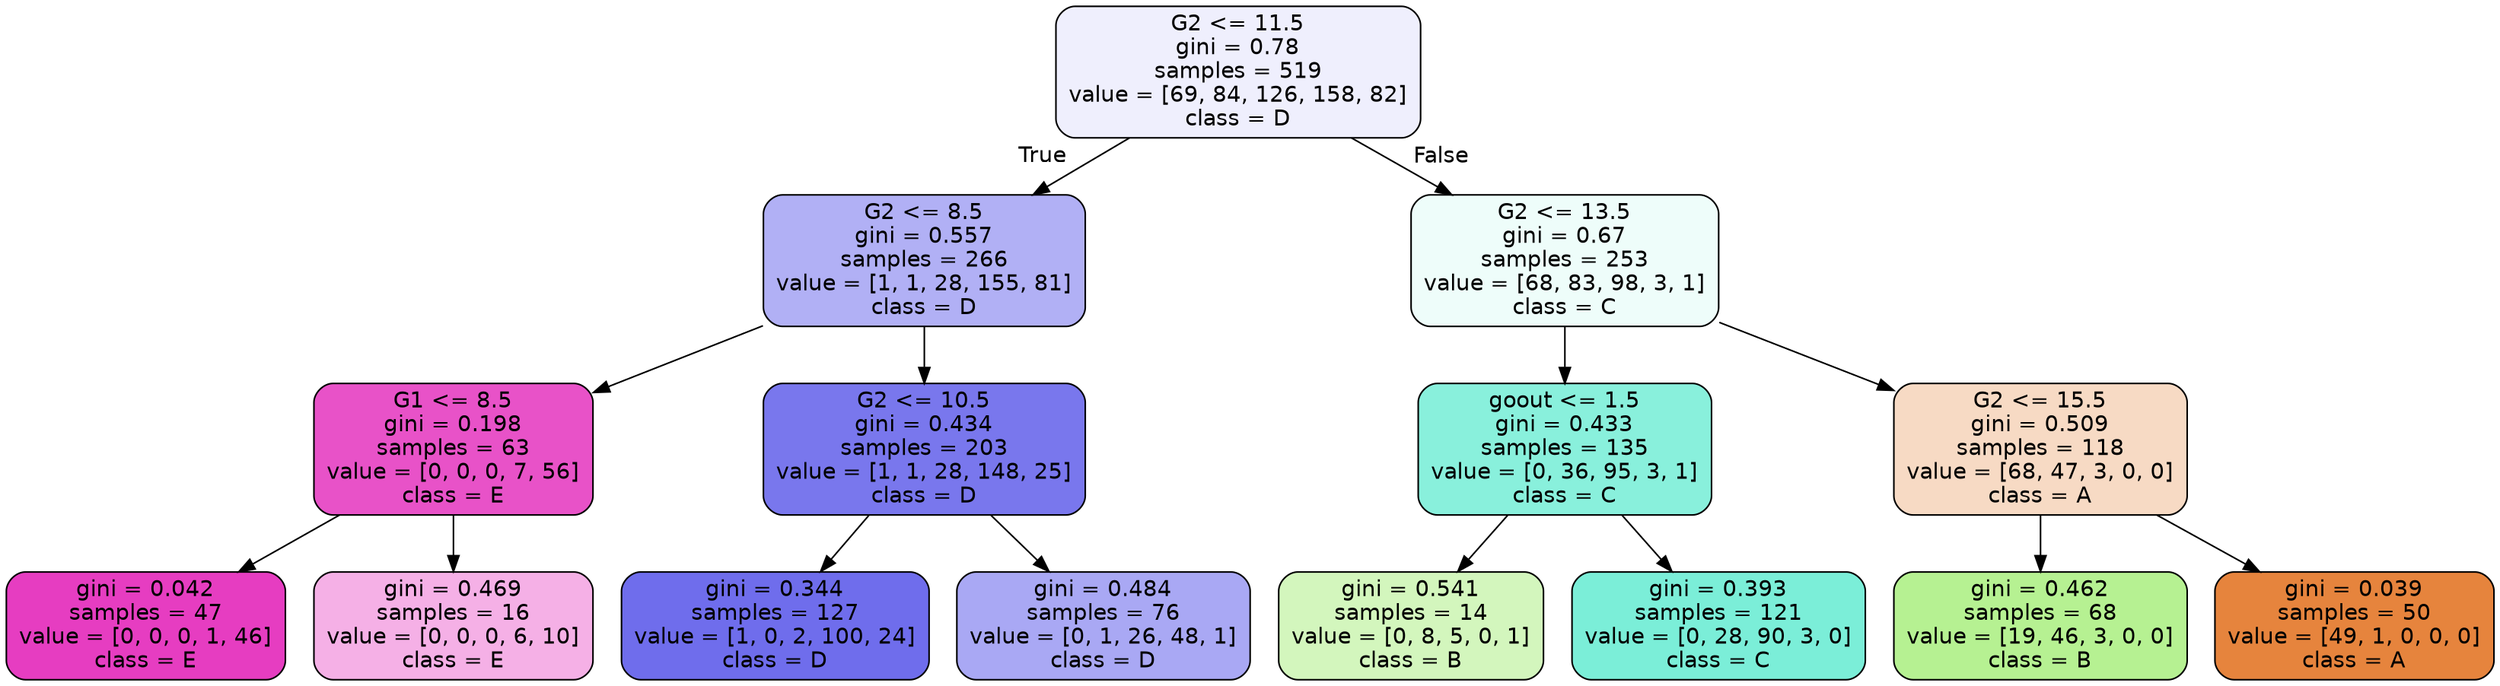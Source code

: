 digraph Tree {
node [shape=box, style="filled, rounded", color="black", fontname=helvetica] ;
edge [fontname=helvetica] ;
0 [label="G2 <= 11.5\ngini = 0.78\nsamples = 519\nvalue = [69, 84, 126, 158, 82]\nclass = D", fillcolor="#efeffd"] ;
1 [label="G2 <= 8.5\ngini = 0.557\nsamples = 266\nvalue = [1, 1, 28, 155, 81]\nclass = D", fillcolor="#b1b0f5"] ;
0 -> 1 [labeldistance=2.5, labelangle=45, headlabel="True"] ;
2 [label="G1 <= 8.5\ngini = 0.198\nsamples = 63\nvalue = [0, 0, 0, 7, 56]\nclass = E", fillcolor="#e852c8"] ;
1 -> 2 ;
3 [label="gini = 0.042\nsamples = 47\nvalue = [0, 0, 0, 1, 46]\nclass = E", fillcolor="#e63dc1"] ;
2 -> 3 ;
4 [label="gini = 0.469\nsamples = 16\nvalue = [0, 0, 0, 6, 10]\nclass = E", fillcolor="#f5b0e6"] ;
2 -> 4 ;
5 [label="G2 <= 10.5\ngini = 0.434\nsamples = 203\nvalue = [1, 1, 28, 148, 25]\nclass = D", fillcolor="#7977ed"] ;
1 -> 5 ;
6 [label="gini = 0.344\nsamples = 127\nvalue = [1, 0, 2, 100, 24]\nclass = D", fillcolor="#6f6dec"] ;
5 -> 6 ;
7 [label="gini = 0.484\nsamples = 76\nvalue = [0, 1, 26, 48, 1]\nclass = D", fillcolor="#a9a8f4"] ;
5 -> 7 ;
8 [label="G2 <= 13.5\ngini = 0.67\nsamples = 253\nvalue = [68, 83, 98, 3, 1]\nclass = C", fillcolor="#eefdfa"] ;
0 -> 8 [labeldistance=2.5, labelangle=-45, headlabel="False"] ;
9 [label="goout <= 1.5\ngini = 0.433\nsamples = 135\nvalue = [0, 36, 95, 3, 1]\nclass = C", fillcolor="#89f0dc"] ;
8 -> 9 ;
10 [label="gini = 0.541\nsamples = 14\nvalue = [0, 8, 5, 0, 1]\nclass = B", fillcolor="#d3f6bd"] ;
9 -> 10 ;
11 [label="gini = 0.393\nsamples = 121\nvalue = [0, 28, 90, 3, 0]\nclass = C", fillcolor="#7beed8"] ;
9 -> 11 ;
12 [label="G2 <= 15.5\ngini = 0.509\nsamples = 118\nvalue = [68, 47, 3, 0, 0]\nclass = A", fillcolor="#f7dac4"] ;
8 -> 12 ;
13 [label="gini = 0.462\nsamples = 68\nvalue = [19, 46, 3, 0, 0]\nclass = B", fillcolor="#b6f192"] ;
12 -> 13 ;
14 [label="gini = 0.039\nsamples = 50\nvalue = [49, 1, 0, 0, 0]\nclass = A", fillcolor="#e6843d"] ;
12 -> 14 ;
}
